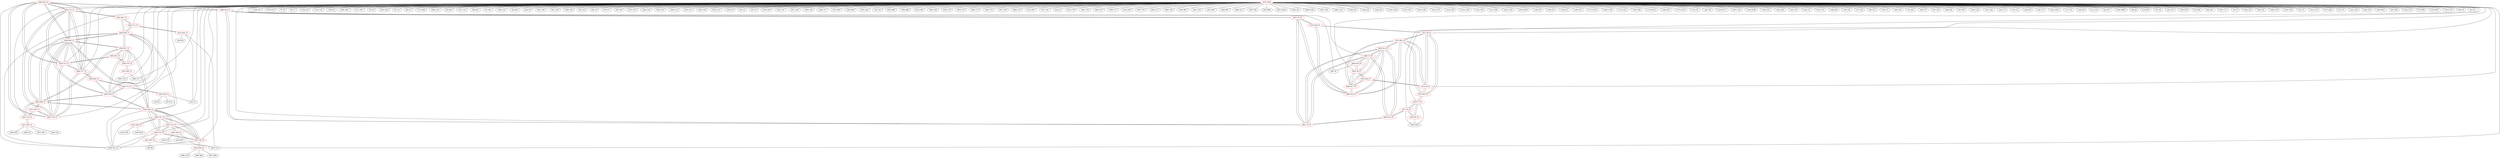 graph {
	429 [label="(429) R35_T2" color=red]
	444 [label="(444) T15_T1"]
	445 [label="(445) T16_T1"]
	443 [label="(443) T14_T1"]
	446 [label="(446) T17_T1"]
	459 [label="(459) R35_T1"]
	468 [label="(468) R15_P1"]
	428 [label="(428) T22_T1"]
	430 [label="(430) R36_T2" color=red]
	363 [label="(363) U16"]
	233 [label="(233) R57"]
	234 [label="(234) C41"]
	435 [label="(435) T18_T2"]
	431 [label="(431) R37_T2" color=red]
	363 [label="(363) U16"]
	28 [label="(28) R9"]
	436 [label="(436) T19_T2"]
	432 [label="(432) R38_T2" color=red]
	288 [label="(288) U18"]
	286 [label="(286) R80"]
	287 [label="(287) R82"]
	437 [label="(437) T20_T2"]
	433 [label="(433) R39_T2" color=red]
	149 [label="(149) R163"]
	134 [label="(134) D18"]
	438 [label="(438) T21_T2"]
	434 [label="(434) R40_T2" color=red]
	436 [label="(436) T19_T2"]
	437 [label="(437) T20_T2"]
	438 [label="(438) T21_T2"]
	428 [label="(428) T22_T1"]
	435 [label="(435) T18_T2"]
	450 [label="(450) R29_T1"]
	449 [label="(449) R28_T1"]
	454 [label="(454) R30_T1"]
	448 [label="(448) R27_T1"]
	459 [label="(459) R35_T1"]
	435 [label="(435) T18_T2" color=red]
	436 [label="(436) T19_T2"]
	437 [label="(437) T20_T2"]
	438 [label="(438) T21_T2"]
	428 [label="(428) T22_T1"]
	434 [label="(434) R40_T2"]
	430 [label="(430) R36_T2"]
	436 [label="(436) T19_T2" color=red]
	437 [label="(437) T20_T2"]
	438 [label="(438) T21_T2"]
	428 [label="(428) T22_T1"]
	435 [label="(435) T18_T2"]
	434 [label="(434) R40_T2"]
	431 [label="(431) R37_T2"]
	437 [label="(437) T20_T2" color=red]
	436 [label="(436) T19_T2"]
	438 [label="(438) T21_T2"]
	428 [label="(428) T22_T1"]
	435 [label="(435) T18_T2"]
	434 [label="(434) R40_T2"]
	432 [label="(432) R38_T2"]
	438 [label="(438) T21_T2" color=red]
	436 [label="(436) T19_T2"]
	437 [label="(437) T20_T2"]
	428 [label="(428) T22_T1"]
	435 [label="(435) T18_T2"]
	434 [label="(434) R40_T2"]
	433 [label="(433) R39_T2"]
	439 [label="(439) T10_T1" color=red]
	447 [label="(447) R23_T1"]
	448 [label="(448) R27_T1"]
	455 [label="(455) R31_T1"]
	440 [label="(440) T11_T1" color=red]
	452 [label="(452) R24_T1"]
	456 [label="(456) R32_T1"]
	449 [label="(449) R28_T1"]
	441 [label="(441) T12_T1" color=red]
	457 [label="(457) R33_T1"]
	450 [label="(450) R29_T1"]
	451 [label="(451) R25_T1"]
	442 [label="(442) T13_T1" color=red]
	454 [label="(454) R30_T1"]
	458 [label="(458) R34_T1"]
	453 [label="(453) R26_T1"]
	443 [label="(443) T14_T1" color=red]
	444 [label="(444) T15_T1"]
	445 [label="(445) T16_T1"]
	446 [label="(446) T17_T1"]
	429 [label="(429) R35_T2"]
	459 [label="(459) R35_T1"]
	455 [label="(455) R31_T1"]
	444 [label="(444) T15_T1" color=red]
	445 [label="(445) T16_T1"]
	443 [label="(443) T14_T1"]
	446 [label="(446) T17_T1"]
	429 [label="(429) R35_T2"]
	459 [label="(459) R35_T1"]
	456 [label="(456) R32_T1"]
	445 [label="(445) T16_T1" color=red]
	444 [label="(444) T15_T1"]
	443 [label="(443) T14_T1"]
	446 [label="(446) T17_T1"]
	429 [label="(429) R35_T2"]
	459 [label="(459) R35_T1"]
	457 [label="(457) R33_T1"]
	446 [label="(446) T17_T1" color=red]
	444 [label="(444) T15_T1"]
	445 [label="(445) T16_T1"]
	443 [label="(443) T14_T1"]
	429 [label="(429) R35_T2"]
	459 [label="(459) R35_T1"]
	458 [label="(458) R34_T1"]
	447 [label="(447) R23_T1" color=red]
	393 [label="(393) U14"]
	396 [label="(396) U17"]
	439 [label="(439) T10_T1"]
	448 [label="(448) R27_T1" color=red]
	434 [label="(434) R40_T2"]
	450 [label="(450) R29_T1"]
	449 [label="(449) R28_T1"]
	454 [label="(454) R30_T1"]
	459 [label="(459) R35_T1"]
	439 [label="(439) T10_T1"]
	455 [label="(455) R31_T1"]
	449 [label="(449) R28_T1" color=red]
	434 [label="(434) R40_T2"]
	450 [label="(450) R29_T1"]
	454 [label="(454) R30_T1"]
	448 [label="(448) R27_T1"]
	459 [label="(459) R35_T1"]
	456 [label="(456) R32_T1"]
	440 [label="(440) T11_T1"]
	450 [label="(450) R29_T1" color=red]
	434 [label="(434) R40_T2"]
	449 [label="(449) R28_T1"]
	454 [label="(454) R30_T1"]
	448 [label="(448) R27_T1"]
	459 [label="(459) R35_T1"]
	457 [label="(457) R33_T1"]
	441 [label="(441) T12_T1"]
	451 [label="(451) R25_T1" color=red]
	247 [label="(247) ZA3"]
	246 [label="(246) C42"]
	248 [label="(248) FB3"]
	283 [label="(283) J16"]
	441 [label="(441) T12_T1"]
	452 [label="(452) R24_T1" color=red]
	363 [label="(363) U16"]
	52 [label="(52) U1"]
	38 [label="(38) R16"]
	440 [label="(440) T11_T1"]
	453 [label="(453) R26_T1" color=red]
	52 [label="(52) U1"]
	32 [label="(32) R13"]
	12 [label="(12) R1"]
	442 [label="(442) T13_T1"]
	454 [label="(454) R30_T1" color=red]
	434 [label="(434) R40_T2"]
	450 [label="(450) R29_T1"]
	449 [label="(449) R28_T1"]
	448 [label="(448) R27_T1"]
	459 [label="(459) R35_T1"]
	458 [label="(458) R34_T1"]
	442 [label="(442) T13_T1"]
	455 [label="(455) R31_T1" color=red]
	448 [label="(448) R27_T1"]
	439 [label="(439) T10_T1"]
	443 [label="(443) T14_T1"]
	456 [label="(456) R32_T1" color=red]
	444 [label="(444) T15_T1"]
	440 [label="(440) T11_T1"]
	449 [label="(449) R28_T1"]
	457 [label="(457) R33_T1" color=red]
	445 [label="(445) T16_T1"]
	441 [label="(441) T12_T1"]
	450 [label="(450) R29_T1"]
	458 [label="(458) R34_T1" color=red]
	446 [label="(446) T17_T1"]
	454 [label="(454) R30_T1"]
	442 [label="(442) T13_T1"]
	459 [label="(459) R35_T1" color=red]
	444 [label="(444) T15_T1"]
	445 [label="(445) T16_T1"]
	443 [label="(443) T14_T1"]
	446 [label="(446) T17_T1"]
	429 [label="(429) R35_T2"]
	434 [label="(434) R40_T2"]
	450 [label="(450) R29_T1"]
	449 [label="(449) R28_T1"]
	454 [label="(454) R30_T1"]
	448 [label="(448) R27_T1"]
	460 [label="(460) T3_P1" color=red]
	464 [label="(464) R14_P1"]
	465 [label="(465) T6_P1"]
	463 [label="(463) R13_P1"]
	462 [label="(462) R12_P1"]
	461 [label="(461) T2_P1"]
	461 [label="(461) T2_P1" color=red]
	463 [label="(463) R13_P1"]
	460 [label="(460) T3_P1"]
	462 [label="(462) R12_P1"]
	467 [label="(467) T5_P1"]
	468 [label="(468) R15_P1"]
	462 [label="(462) R12_P1" color=red]
	473 [label="(473) R21_P1"]
	469 [label="(469) R16_P1"]
	466 [label="(466) R17_P1"]
	463 [label="(463) R13_P1"]
	460 [label="(460) T3_P1"]
	461 [label="(461) T2_P1"]
	463 [label="(463) R13_P1" color=red]
	477 [label="(477) T4_P1"]
	460 [label="(460) T3_P1"]
	462 [label="(462) R12_P1"]
	461 [label="(461) T2_P1"]
	464 [label="(464) R14_P1" color=red]
	96 [label="(96) U6"]
	460 [label="(460) T3_P1"]
	465 [label="(465) T6_P1"]
	465 [label="(465) T6_P1" color=red]
	464 [label="(464) R14_P1"]
	460 [label="(460) T3_P1"]
	474 [label="(474) R22_P1"]
	466 [label="(466) R17_P1"]
	466 [label="(466) R17_P1" color=red]
	473 [label="(473) R21_P1"]
	469 [label="(469) R16_P1"]
	462 [label="(462) R12_P1"]
	474 [label="(474) R22_P1"]
	465 [label="(465) T6_P1"]
	467 [label="(467) T5_P1" color=red]
	461 [label="(461) T2_P1"]
	468 [label="(468) R15_P1"]
	469 [label="(469) R16_P1"]
	470 [label="(470) R20_P1"]
	468 [label="(468) R15_P1" color=red]
	428 [label="(428) T22_T1"]
	429 [label="(429) R35_T2"]
	461 [label="(461) T2_P1"]
	467 [label="(467) T5_P1"]
	469 [label="(469) R16_P1" color=red]
	473 [label="(473) R21_P1"]
	462 [label="(462) R12_P1"]
	466 [label="(466) R17_P1"]
	467 [label="(467) T5_P1"]
	470 [label="(470) R20_P1"]
	470 [label="(470) R20_P1" color=red]
	471 [label="(471) T8_P1"]
	469 [label="(469) R16_P1"]
	467 [label="(467) T5_P1"]
	471 [label="(471) T8_P1" color=red]
	472 [label="(472) T9_P1"]
	473 [label="(473) R21_P1"]
	475 [label="(475) R19_P1"]
	470 [label="(470) R20_P1"]
	472 [label="(472) T9_P1" color=red]
	474 [label="(474) R22_P1"]
	473 [label="(473) R21_P1"]
	471 [label="(471) T8_P1"]
	475 [label="(475) R19_P1"]
	473 [label="(473) R21_P1" color=red]
	469 [label="(469) R16_P1"]
	462 [label="(462) R12_P1"]
	466 [label="(466) R17_P1"]
	472 [label="(472) T9_P1"]
	471 [label="(471) T8_P1"]
	475 [label="(475) R19_P1"]
	474 [label="(474) R22_P1" color=red]
	472 [label="(472) T9_P1"]
	465 [label="(465) T6_P1"]
	466 [label="(466) R17_P1"]
	475 [label="(475) R19_P1" color=red]
	472 [label="(472) T9_P1"]
	473 [label="(473) R21_P1"]
	471 [label="(471) T8_P1"]
	476 [label="(476) T7_P1"]
	476 [label="(476) T7_P1" color=red]
	478 [label="(478) R1_P1"]
	477 [label="(477) T4_P1"]
	100 [label="(100) FB12"]
	475 [label="(475) R19_P1"]
	477 [label="(477) T4_P1" color=red]
	463 [label="(463) R13_P1"]
	478 [label="(478) R1_P1"]
	476 [label="(476) T7_P1"]
	100 [label="(100) FB12"]
	478 [label="(478) R1_P1" color=red]
	477 [label="(477) T4_P1"]
	476 [label="(476) T7_P1"]
	100 [label="(100) FB12"]
	479 [label="(479) GND" color=red]
	120 [label="(120) IC1"]
	374 [label="(374) P14"]
	7 [label="(7) C8"]
	6 [label="(6) C7"]
	132 [label="(132) IC2"]
	363 [label="(363) U16"]
	52 [label="(52) U1"]
	110 [label="(110) C33"]
	109 [label="(109) J6"]
	366 [label="(366) SW1"]
	111 [label="(111) FB1"]
	53 [label="(53) J5"]
	365 [label="(365) U26"]
	41 [label="(41) C1"]
	40 [label="(40) C5"]
	113 [label="(113) R48"]
	364 [label="(364) U25"]
	55 [label="(55) R25"]
	107 [label="(107) C31"]
	48 [label="(48) R31"]
	47 [label="(47) R81"]
	108 [label="(108) C32"]
	46 [label="(46) R91"]
	362 [label="(362) P4"]
	361 [label="(361) C85"]
	341 [label="(341) C49"]
	348 [label="(348) C56"]
	43 [label="(43) C63"]
	44 [label="(44) C9"]
	375 [label="(375) P1"]
	56 [label="(56) C64"]
	347 [label="(347) C55"]
	346 [label="(346) C54"]
	345 [label="(345) C53"]
	344 [label="(344) C52"]
	343 [label="(343) C51"]
	342 [label="(342) C50"]
	105 [label="(105) U10"]
	106 [label="(106) U9"]
	34 [label="(34) C4"]
	35 [label="(35) U2"]
	353 [label="(353) C69"]
	352 [label="(352) C47"]
	351 [label="(351) C48"]
	350 [label="(350) C58"]
	349 [label="(349) C57"]
	357 [label="(357) R93"]
	356 [label="(356) R94"]
	355 [label="(355) C82"]
	427 [label="(427) X1"]
	396 [label="(396) U17"]
	395 [label="(395) R88"]
	394 [label="(394) R89"]
	419 [label="(419) C98"]
	420 [label="(420) C99"]
	418 [label="(418) C79"]
	405 [label="(405) C74"]
	404 [label="(404) C73"]
	403 [label="(403) C72"]
	397 [label="(397) C80"]
	406 [label="(406) C75"]
	413 [label="(413) FB7"]
	417 [label="(417) C81"]
	416 [label="(416) J7"]
	415 [label="(415) C78"]
	401 [label="(401) C70"]
	400 [label="(400) C67"]
	399 [label="(399) C77"]
	414 [label="(414) C68"]
	407 [label="(407) C76"]
	402 [label="(402) C71"]
	382 [label="(382) C90"]
	390 [label="(390) R85"]
	381 [label="(381) U19"]
	391 [label="(391) R87"]
	393 [label="(393) U14"]
	408 [label="(408) R97"]
	388 [label="(388) C61"]
	387 [label="(387) C62"]
	392 [label="(392) R86"]
	201 [label="(201) R108"]
	203 [label="(203) Q3"]
	208 [label="(208) R158"]
	207 [label="(207) C83"]
	206 [label="(206) C101"]
	205 [label="(205) Q5"]
	204 [label="(204) Q4"]
	202 [label="(202) Q2"]
	218 [label="(218) C104"]
	217 [label="(217) U23"]
	216 [label="(216) U28"]
	215 [label="(215) U27"]
	214 [label="(214) U29"]
	213 [label="(213) C103"]
	212 [label="(212) C94"]
	211 [label="(211) C89"]
	210 [label="(210) C102"]
	219 [label="(219) R165"]
	196 [label="(196) J10"]
	199 [label="(199) J14"]
	194 [label="(194) J13"]
	169 [label="(169) Q11"]
	171 [label="(171) R115"]
	200 [label="(200) C100"]
	175 [label="(175) Q12"]
	185 [label="(185) D36"]
	174 [label="(174) R112"]
	184 [label="(184) D33"]
	177 [label="(177) R116"]
	172 [label="(172) Q7"]
	161 [label="(161) Q6"]
	163 [label="(163) R111"]
	367 [label="(367) U22"]
	164 [label="(164) R106"]
	180 [label="(180) D21"]
	182 [label="(182) D22"]
	321 [label="(321) U4"]
	322 [label="(322) U3"]
	323 [label="(323) C16"]
	338 [label="(338) J18"]
	78 [label="(78) C28"]
	77 [label="(77) C29"]
	90 [label="(90) C21"]
	104 [label="(104) U7"]
	69 [label="(69) C23"]
	76 [label="(76) R47"]
	68 [label="(68) C27"]
	67 [label="(67) C25"]
	88 [label="(88) R36"]
	87 [label="(87) R37"]
	320 [label="(320) U24"]
	331 [label="(331) ZA1"]
	20 [label="(20) C13"]
	19 [label="(19) C12"]
	332 [label="(332) D4"]
	18 [label="(18) C11"]
	334 [label="(334) ZA14"]
	17 [label="(17) C10"]
	326 [label="(326) D3"]
	21 [label="(21) C14"]
	22 [label="(22) R17"]
	336 [label="(336) FB20"]
	80 [label="(80) J4"]
	24 [label="(24) R19"]
	79 [label="(79) U8"]
	25 [label="(25) C15"]
	339 [label="(339) D25"]
	93 [label="(93) R40"]
	94 [label="(94) R41"]
	327 [label="(327) C17"]
	9 [label="(9) C2"]
	318 [label="(318) C45"]
	58 [label="(58) C22"]
	328 [label="(328) C18"]
	319 [label="(319) U20"]
	10 [label="(10) C3"]
	312 [label="(312) U12"]
	317 [label="(317) R24"]
	57 [label="(57) U5"]
	315 [label="(315) C20"]
	83 [label="(83) C30"]
	98 [label="(98) FB14"]
	61 [label="(61) R38"]
	314 [label="(314) U13"]
	72 [label="(72) R39"]
	96 [label="(96) U6"]
	316 [label="(316) R23"]
	313 [label="(313) C19"]
	64 [label="(64) D7"]
	8 [label="(8) C6"]
	442 [label="(442) T13_T1"]
	435 [label="(435) T18_T2"]
	436 [label="(436) T19_T2"]
	441 [label="(441) T12_T1"]
	444 [label="(444) T15_T1"]
	443 [label="(443) T14_T1"]
	437 [label="(437) T20_T2"]
	438 [label="(438) T21_T2"]
	440 [label="(440) T11_T1"]
	439 [label="(439) T10_T1"]
	428 [label="(428) T22_T1"]
	445 [label="(445) T16_T1"]
	446 [label="(446) T17_T1"]
	460 [label="(460) T3_P1"]
	477 [label="(477) T4_P1"]
	476 [label="(476) T7_P1"]
	467 [label="(467) T5_P1"]
	472 [label="(472) T9_P1"]
	471 [label="(471) T8_P1"]
	465 [label="(465) T6_P1"]
	461 [label="(461) T2_P1"]
	429 -- 444
	429 -- 445
	429 -- 443
	429 -- 446
	429 -- 459
	429 -- 468
	429 -- 428
	430 -- 363
	430 -- 233
	430 -- 234
	430 -- 435
	431 -- 363
	431 -- 28
	431 -- 436
	432 -- 288
	432 -- 286
	432 -- 287
	432 -- 437
	433 -- 149
	433 -- 134
	433 -- 438
	434 -- 436
	434 -- 437
	434 -- 438
	434 -- 428
	434 -- 435
	434 -- 450
	434 -- 449
	434 -- 454
	434 -- 448
	434 -- 459
	435 -- 436
	435 -- 437
	435 -- 438
	435 -- 428
	435 -- 434
	435 -- 430
	436 -- 437
	436 -- 438
	436 -- 428
	436 -- 435
	436 -- 434
	436 -- 431
	437 -- 436
	437 -- 438
	437 -- 428
	437 -- 435
	437 -- 434
	437 -- 432
	438 -- 436
	438 -- 437
	438 -- 428
	438 -- 435
	438 -- 434
	438 -- 433
	439 -- 447
	439 -- 448
	439 -- 455
	440 -- 452
	440 -- 456
	440 -- 449
	441 -- 457
	441 -- 450
	441 -- 451
	442 -- 454
	442 -- 458
	442 -- 453
	443 -- 444
	443 -- 445
	443 -- 446
	443 -- 429
	443 -- 459
	443 -- 455
	444 -- 445
	444 -- 443
	444 -- 446
	444 -- 429
	444 -- 459
	444 -- 456
	445 -- 444
	445 -- 443
	445 -- 446
	445 -- 429
	445 -- 459
	445 -- 457
	446 -- 444
	446 -- 445
	446 -- 443
	446 -- 429
	446 -- 459
	446 -- 458
	447 -- 393
	447 -- 396
	447 -- 439
	448 -- 434
	448 -- 450
	448 -- 449
	448 -- 454
	448 -- 459
	448 -- 439
	448 -- 455
	449 -- 434
	449 -- 450
	449 -- 454
	449 -- 448
	449 -- 459
	449 -- 456
	449 -- 440
	450 -- 434
	450 -- 449
	450 -- 454
	450 -- 448
	450 -- 459
	450 -- 457
	450 -- 441
	451 -- 247
	451 -- 246
	451 -- 248
	451 -- 283
	451 -- 441
	452 -- 363
	452 -- 52
	452 -- 38
	452 -- 440
	453 -- 52
	453 -- 32
	453 -- 12
	453 -- 442
	454 -- 434
	454 -- 450
	454 -- 449
	454 -- 448
	454 -- 459
	454 -- 458
	454 -- 442
	455 -- 448
	455 -- 439
	455 -- 443
	456 -- 444
	456 -- 440
	456 -- 449
	457 -- 445
	457 -- 441
	457 -- 450
	458 -- 446
	458 -- 454
	458 -- 442
	459 -- 444
	459 -- 445
	459 -- 443
	459 -- 446
	459 -- 429
	459 -- 434
	459 -- 450
	459 -- 449
	459 -- 454
	459 -- 448
	460 -- 464
	460 -- 465
	460 -- 463
	460 -- 462
	460 -- 461
	461 -- 463
	461 -- 460
	461 -- 462
	461 -- 467
	461 -- 468
	462 -- 473
	462 -- 469
	462 -- 466
	462 -- 463
	462 -- 460
	462 -- 461
	463 -- 477
	463 -- 460
	463 -- 462
	463 -- 461
	464 -- 96
	464 -- 460
	464 -- 465
	465 -- 464
	465 -- 460
	465 -- 474
	465 -- 466
	466 -- 473
	466 -- 469
	466 -- 462
	466 -- 474
	466 -- 465
	467 -- 461
	467 -- 468
	467 -- 469
	467 -- 470
	468 -- 428
	468 -- 429
	468 -- 461
	468 -- 467
	469 -- 473
	469 -- 462
	469 -- 466
	469 -- 467
	469 -- 470
	470 -- 471
	470 -- 469
	470 -- 467
	471 -- 472
	471 -- 473
	471 -- 475
	471 -- 470
	472 -- 474
	472 -- 473
	472 -- 471
	472 -- 475
	473 -- 469
	473 -- 462
	473 -- 466
	473 -- 472
	473 -- 471
	473 -- 475
	474 -- 472
	474 -- 465
	474 -- 466
	475 -- 472
	475 -- 473
	475 -- 471
	475 -- 476
	476 -- 478
	476 -- 477
	476 -- 100
	476 -- 475
	477 -- 463
	477 -- 478
	477 -- 476
	477 -- 100
	478 -- 477
	478 -- 476
	478 -- 100
	479 -- 120
	479 -- 374
	479 -- 7
	479 -- 6
	479 -- 132
	479 -- 363
	479 -- 52
	479 -- 110
	479 -- 109
	479 -- 366
	479 -- 111
	479 -- 53
	479 -- 365
	479 -- 41
	479 -- 40
	479 -- 113
	479 -- 364
	479 -- 55
	479 -- 107
	479 -- 48
	479 -- 47
	479 -- 108
	479 -- 46
	479 -- 362
	479 -- 361
	479 -- 341
	479 -- 348
	479 -- 43
	479 -- 44
	479 -- 375
	479 -- 56
	479 -- 347
	479 -- 346
	479 -- 345
	479 -- 344
	479 -- 343
	479 -- 342
	479 -- 105
	479 -- 106
	479 -- 34
	479 -- 35
	479 -- 353
	479 -- 352
	479 -- 351
	479 -- 350
	479 -- 349
	479 -- 357
	479 -- 356
	479 -- 355
	479 -- 427
	479 -- 396
	479 -- 395
	479 -- 394
	479 -- 419
	479 -- 420
	479 -- 418
	479 -- 405
	479 -- 404
	479 -- 403
	479 -- 397
	479 -- 406
	479 -- 413
	479 -- 417
	479 -- 416
	479 -- 415
	479 -- 401
	479 -- 400
	479 -- 399
	479 -- 414
	479 -- 407
	479 -- 402
	479 -- 382
	479 -- 390
	479 -- 381
	479 -- 391
	479 -- 393
	479 -- 408
	479 -- 388
	479 -- 387
	479 -- 392
	479 -- 201
	479 -- 203
	479 -- 208
	479 -- 207
	479 -- 206
	479 -- 205
	479 -- 204
	479 -- 202
	479 -- 218
	479 -- 217
	479 -- 216
	479 -- 215
	479 -- 214
	479 -- 213
	479 -- 212
	479 -- 211
	479 -- 210
	479 -- 219
	479 -- 196
	479 -- 199
	479 -- 194
	479 -- 169
	479 -- 171
	479 -- 200
	479 -- 175
	479 -- 185
	479 -- 174
	479 -- 184
	479 -- 177
	479 -- 172
	479 -- 161
	479 -- 163
	479 -- 367
	479 -- 164
	479 -- 180
	479 -- 182
	479 -- 321
	479 -- 322
	479 -- 323
	479 -- 338
	479 -- 78
	479 -- 77
	479 -- 90
	479 -- 104
	479 -- 69
	479 -- 76
	479 -- 68
	479 -- 67
	479 -- 88
	479 -- 87
	479 -- 320
	479 -- 331
	479 -- 20
	479 -- 19
	479 -- 332
	479 -- 18
	479 -- 334
	479 -- 17
	479 -- 326
	479 -- 21
	479 -- 22
	479 -- 336
	479 -- 80
	479 -- 24
	479 -- 79
	479 -- 25
	479 -- 339
	479 -- 93
	479 -- 94
	479 -- 327
	479 -- 9
	479 -- 318
	479 -- 58
	479 -- 328
	479 -- 319
	479 -- 10
	479 -- 312
	479 -- 317
	479 -- 57
	479 -- 315
	479 -- 83
	479 -- 98
	479 -- 61
	479 -- 314
	479 -- 72
	479 -- 96
	479 -- 316
	479 -- 313
	479 -- 64
	479 -- 8
	479 -- 442
	479 -- 435
	479 -- 436
	479 -- 441
	479 -- 444
	479 -- 443
	479 -- 437
	479 -- 438
	479 -- 440
	479 -- 439
	479 -- 428
	479 -- 445
	479 -- 446
	479 -- 460
	479 -- 477
	479 -- 476
	479 -- 467
	479 -- 472
	479 -- 471
	479 -- 465
	479 -- 461
}